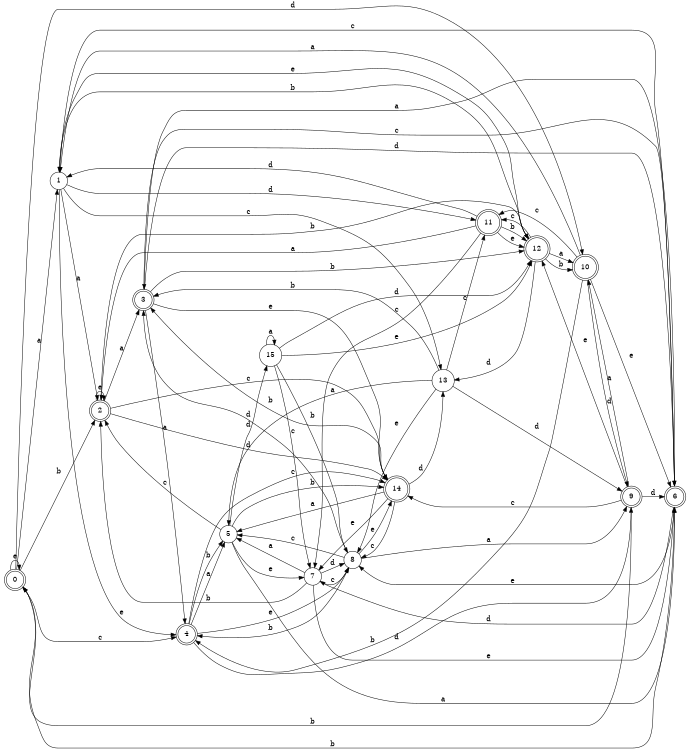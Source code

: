 digraph n13_2 {
__start0 [label="" shape="none"];

rankdir=LR;
size="8,5";

s0 [style="rounded,filled", color="black", fillcolor="white" shape="doublecircle", label="0"];
s1 [style="filled", color="black", fillcolor="white" shape="circle", label="1"];
s2 [style="rounded,filled", color="black", fillcolor="white" shape="doublecircle", label="2"];
s3 [style="rounded,filled", color="black", fillcolor="white" shape="doublecircle", label="3"];
s4 [style="rounded,filled", color="black", fillcolor="white" shape="doublecircle", label="4"];
s5 [style="filled", color="black", fillcolor="white" shape="circle", label="5"];
s6 [style="rounded,filled", color="black", fillcolor="white" shape="doublecircle", label="6"];
s7 [style="filled", color="black", fillcolor="white" shape="circle", label="7"];
s8 [style="filled", color="black", fillcolor="white" shape="circle", label="8"];
s9 [style="rounded,filled", color="black", fillcolor="white" shape="doublecircle", label="9"];
s10 [style="rounded,filled", color="black", fillcolor="white" shape="doublecircle", label="10"];
s11 [style="rounded,filled", color="black", fillcolor="white" shape="doublecircle", label="11"];
s12 [style="rounded,filled", color="black", fillcolor="white" shape="doublecircle", label="12"];
s13 [style="filled", color="black", fillcolor="white" shape="circle", label="13"];
s14 [style="rounded,filled", color="black", fillcolor="white" shape="doublecircle", label="14"];
s15 [style="filled", color="black", fillcolor="white" shape="circle", label="15"];
s0 -> s1 [label="a"];
s0 -> s2 [label="b"];
s0 -> s4 [label="c"];
s0 -> s10 [label="d"];
s0 -> s0 [label="e"];
s1 -> s2 [label="a"];
s1 -> s12 [label="b"];
s1 -> s13 [label="c"];
s1 -> s11 [label="d"];
s1 -> s4 [label="e"];
s2 -> s3 [label="a"];
s2 -> s12 [label="b"];
s2 -> s14 [label="c"];
s2 -> s14 [label="d"];
s2 -> s2 [label="e"];
s3 -> s4 [label="a"];
s3 -> s12 [label="b"];
s3 -> s6 [label="c"];
s3 -> s6 [label="d"];
s3 -> s14 [label="e"];
s4 -> s5 [label="a"];
s4 -> s5 [label="b"];
s4 -> s14 [label="c"];
s4 -> s9 [label="d"];
s4 -> s8 [label="e"];
s5 -> s6 [label="a"];
s5 -> s14 [label="b"];
s5 -> s2 [label="c"];
s5 -> s15 [label="d"];
s5 -> s7 [label="e"];
s6 -> s3 [label="a"];
s6 -> s0 [label="b"];
s6 -> s1 [label="c"];
s6 -> s7 [label="d"];
s6 -> s8 [label="e"];
s7 -> s5 [label="a"];
s7 -> s2 [label="b"];
s7 -> s8 [label="c"];
s7 -> s8 [label="d"];
s7 -> s6 [label="e"];
s8 -> s9 [label="a"];
s8 -> s4 [label="b"];
s8 -> s5 [label="c"];
s8 -> s3 [label="d"];
s8 -> s14 [label="e"];
s9 -> s10 [label="a"];
s9 -> s0 [label="b"];
s9 -> s14 [label="c"];
s9 -> s6 [label="d"];
s9 -> s12 [label="e"];
s10 -> s1 [label="a"];
s10 -> s4 [label="b"];
s10 -> s11 [label="c"];
s10 -> s9 [label="d"];
s10 -> s6 [label="e"];
s11 -> s2 [label="a"];
s11 -> s12 [label="b"];
s11 -> s7 [label="c"];
s11 -> s1 [label="d"];
s11 -> s12 [label="e"];
s12 -> s10 [label="a"];
s12 -> s10 [label="b"];
s12 -> s11 [label="c"];
s12 -> s13 [label="d"];
s12 -> s1 [label="e"];
s13 -> s5 [label="a"];
s13 -> s3 [label="b"];
s13 -> s11 [label="c"];
s13 -> s9 [label="d"];
s13 -> s8 [label="e"];
s14 -> s5 [label="a"];
s14 -> s3 [label="b"];
s14 -> s8 [label="c"];
s14 -> s13 [label="d"];
s14 -> s7 [label="e"];
s15 -> s15 [label="a"];
s15 -> s8 [label="b"];
s15 -> s7 [label="c"];
s15 -> s12 [label="d"];
s15 -> s12 [label="e"];

}